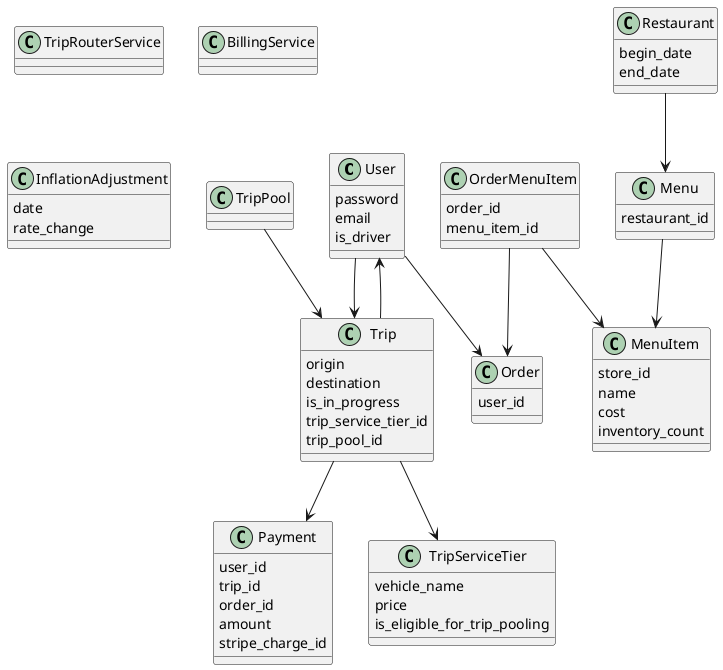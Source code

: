@startuml
skinparam shadowing false

class User {
  password
  email
  is_driver
}

class Trip {
  origin
  destination
  is_in_progress
  trip_service_tier_id
  trip_pool_id
}

class TripPool {
}

class TripRouterService {
}

class BillingService {
}

class Payment {
  user_id
  trip_id
  order_id
  amount
  stripe_charge_id
}

class TripServiceTier {
  vehicle_name
  price
  is_eligible_for_trip_pooling
}

class Order {
  user_id
}

User --> Order

class OrderMenuItem {
  order_id
  menu_item_id
}


class Restaurant {
  begin_date
  end_date
}

class Menu {
  restaurant_id
}

class MenuItem {
  store_id
  name
  cost
  inventory_count
}

class InflationAdjustment {
  date
  rate_change
}

OrderMenuItem --> Order
OrderMenuItem --> MenuItem
Restaurant --> Menu
Menu --> MenuItem

User --> Trip
Trip --> User
Trip --> Payment
Trip --> TripServiceTier
TripPool --> Trip

@enduml
